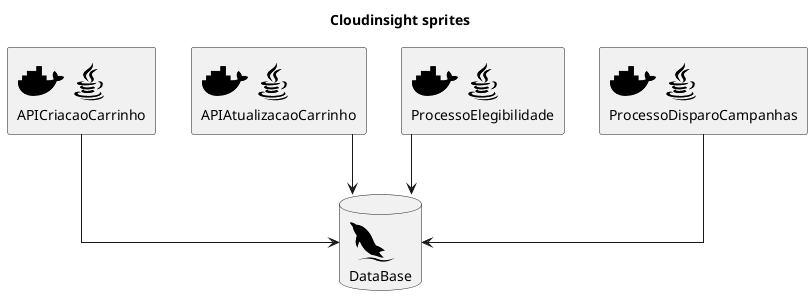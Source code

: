 @startuml
!include <cloudinsight/tomcat>
!include <cloudinsight/kafka>
!include <cloudinsight/java>
!include <cloudinsight/mysql>
!include <cloudinsight/docker>

title Cloudinsight sprites

' avoid problems with angled crows feet
skinparam linetype ortho
skinparam monochrome true

rectangle "<$docker><$java>\nAPICriacaoCarrinho" as CriacaoCarrinho
rectangle "<$docker><$java>\nAPIAtualizacaoCarrinho" as AtualizacaoCarrinho

rectangle "<$docker><$java>\nProcessoElegibilidade" as ProcessoElegibilidade
rectangle "<$docker><$java>\nProcessoDisparoCampanhas" as ProcessoDisparoCampanhas

database "<$mysql>\nDataBase" as database

CriacaoCarrinho --> database
AtualizacaoCarrinho --> database
ProcessoElegibilidade --> database
ProcessoDisparoCampanhas --> database
@enduml


